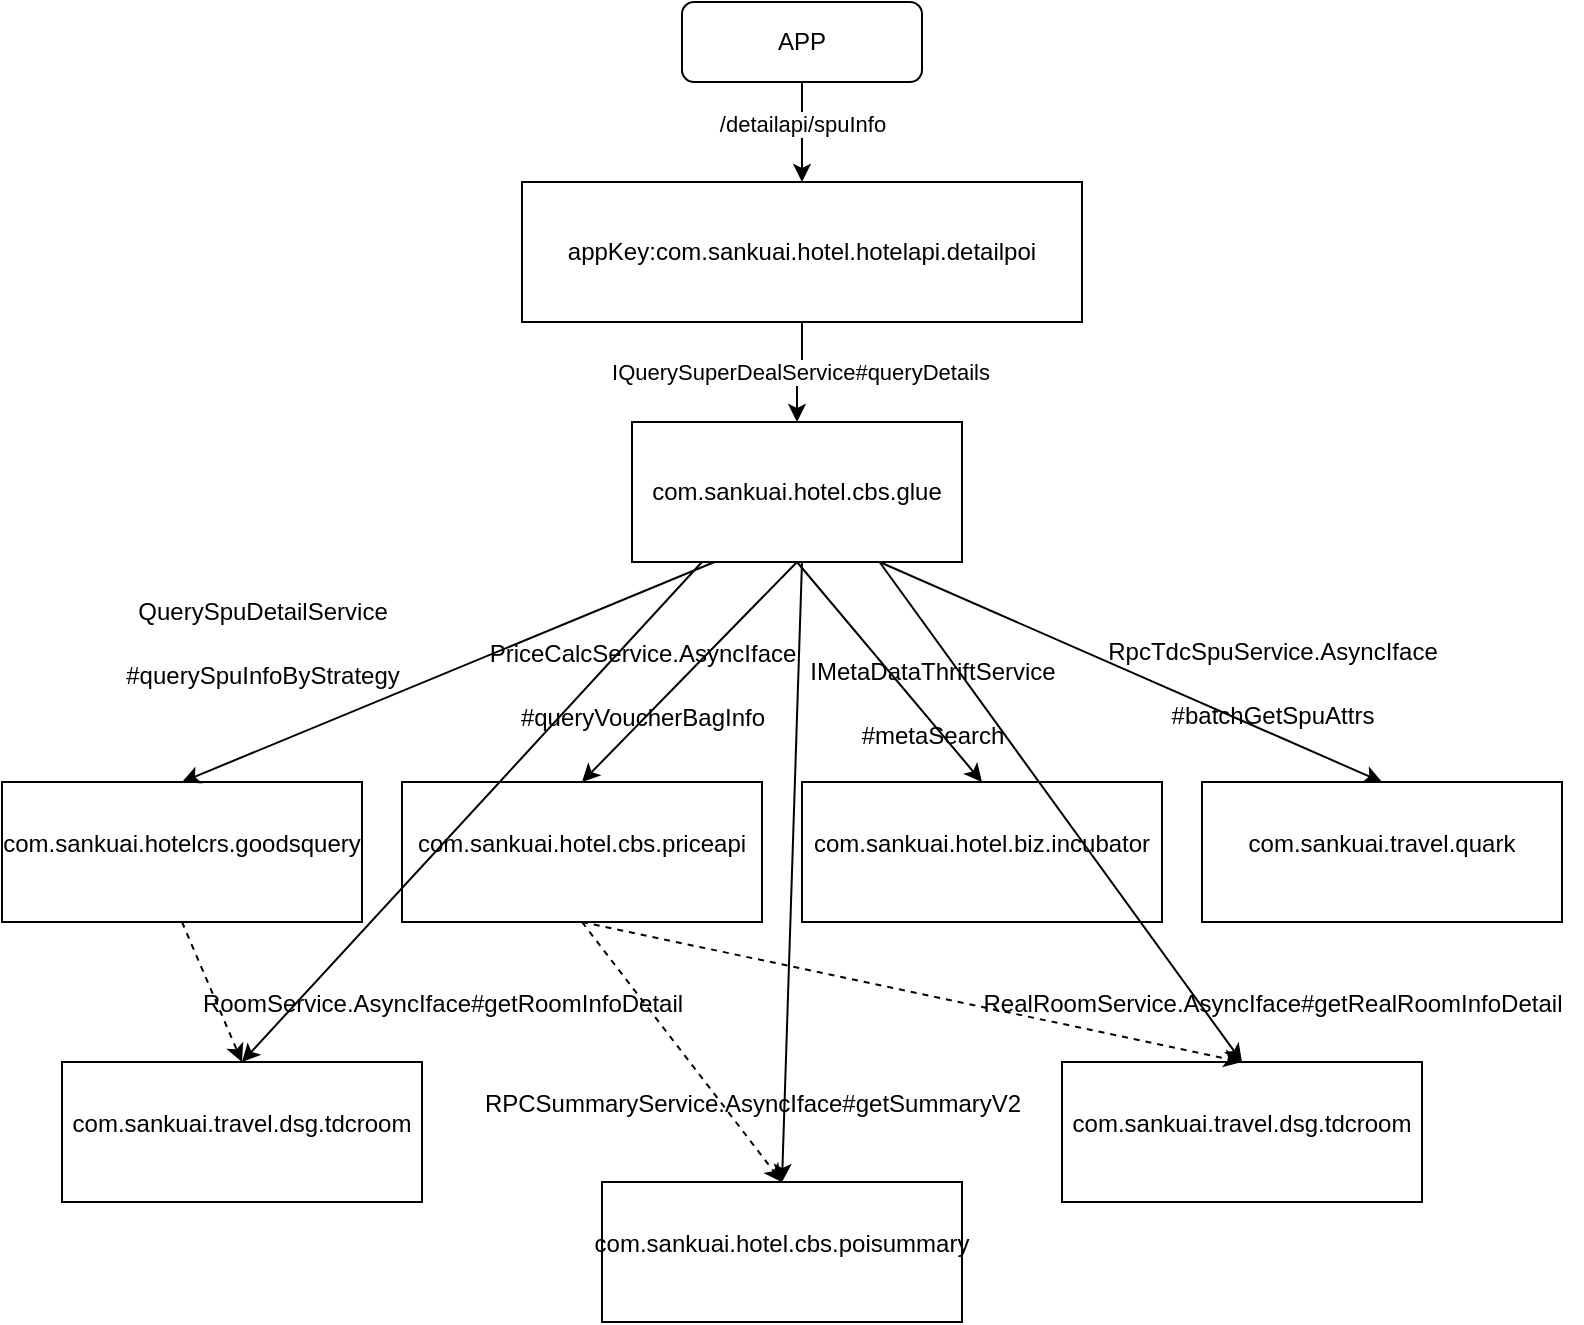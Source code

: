 <mxfile version="21.2.9" type="github">
  <diagram name="第 1 页" id="te5lLaXEVIapnKKBv4Zx">
    <mxGraphModel dx="1244" dy="695" grid="1" gridSize="10" guides="1" tooltips="1" connect="1" arrows="1" fold="1" page="1" pageScale="1" pageWidth="827" pageHeight="1169" math="0" shadow="0">
      <root>
        <mxCell id="0" />
        <mxCell id="1" parent="0" />
        <mxCell id="b-kPjW1G-giLgHTCQ-Zv-9" value="IQuerySuperDealService#queryDetails" style="edgeStyle=orthogonalEdgeStyle;rounded=0;orthogonalLoop=1;jettySize=auto;html=1;exitX=0.5;exitY=1;exitDx=0;exitDy=0;entryX=0.5;entryY=0;entryDx=0;entryDy=0;" edge="1" parent="1" source="b-kPjW1G-giLgHTCQ-Zv-3" target="b-kPjW1G-giLgHTCQ-Zv-7">
          <mxGeometry relative="1" as="geometry" />
        </mxCell>
        <mxCell id="b-kPjW1G-giLgHTCQ-Zv-3" value="appKey:com.sankuai.hotel.hotelapi.detailpoi" style="rounded=0;whiteSpace=wrap;html=1;" vertex="1" parent="1">
          <mxGeometry x="290" y="160" width="280" height="70" as="geometry" />
        </mxCell>
        <mxCell id="b-kPjW1G-giLgHTCQ-Zv-5" style="edgeStyle=orthogonalEdgeStyle;rounded=0;orthogonalLoop=1;jettySize=auto;html=1;" edge="1" parent="1" source="b-kPjW1G-giLgHTCQ-Zv-4" target="b-kPjW1G-giLgHTCQ-Zv-3">
          <mxGeometry relative="1" as="geometry" />
        </mxCell>
        <mxCell id="b-kPjW1G-giLgHTCQ-Zv-6" value="/detailapi/spuInfo" style="edgeLabel;html=1;align=center;verticalAlign=middle;resizable=0;points=[];" vertex="1" connectable="0" parent="b-kPjW1G-giLgHTCQ-Zv-5">
          <mxGeometry x="-0.022" y="-1" relative="1" as="geometry">
            <mxPoint x="1" y="-4" as="offset" />
          </mxGeometry>
        </mxCell>
        <mxCell id="b-kPjW1G-giLgHTCQ-Zv-4" value="APP" style="rounded=1;whiteSpace=wrap;html=1;" vertex="1" parent="1">
          <mxGeometry x="370" y="70" width="120" height="40" as="geometry" />
        </mxCell>
        <mxCell id="b-kPjW1G-giLgHTCQ-Zv-7" value="com.sankuai.hotel.cbs.glue" style="rounded=0;whiteSpace=wrap;html=1;" vertex="1" parent="1">
          <mxGeometry x="345" y="280" width="165" height="70" as="geometry" />
        </mxCell>
        <mxCell id="b-kPjW1G-giLgHTCQ-Zv-10" value="&lt;p data-pm-slice=&quot;1 1 []&quot; data-node-id=&quot;416c1a8c09084c7a8708ebb3df54d83d&quot; data-diff-id=&quot;ct-diff-id-7fb744c7-1588-441c-9cd9-5553ef7c1e2e&quot; style=&quot;min-height: 24px;margin: 8px 0;&quot;&gt;com.sankuai.hotelcrs.goodsquery&lt;/p&gt;&lt;span&gt;&lt;/span&gt;" style="rounded=0;whiteSpace=wrap;html=1;" vertex="1" parent="1">
          <mxGeometry x="30" y="460" width="180" height="70" as="geometry" />
        </mxCell>
        <mxCell id="b-kPjW1G-giLgHTCQ-Zv-13" value="" style="endArrow=classic;html=1;rounded=0;entryX=0.5;entryY=0;entryDx=0;entryDy=0;exitX=0.25;exitY=1;exitDx=0;exitDy=0;" edge="1" parent="1" source="b-kPjW1G-giLgHTCQ-Zv-7" target="b-kPjW1G-giLgHTCQ-Zv-10">
          <mxGeometry width="50" height="50" relative="1" as="geometry">
            <mxPoint x="390" y="390" as="sourcePoint" />
            <mxPoint x="440" y="340" as="targetPoint" />
          </mxGeometry>
        </mxCell>
        <mxCell id="b-kPjW1G-giLgHTCQ-Zv-14" value="&lt;p data-pm-slice=&quot;1 1 []&quot; data-node-id=&quot;416c1a8c09084c7a8708ebb3df54d83d&quot; data-diff-id=&quot;ct-diff-id-7fb744c7-1588-441c-9cd9-5553ef7c1e2e&quot; style=&quot;min-height: 24px;margin: 8px 0;&quot;&gt;&lt;span style=&quot;background-color: initial;&quot;&gt;com.sankuai.hotel.biz.incubator&lt;/span&gt;&lt;br&gt;&lt;/p&gt;&lt;span&gt;&lt;/span&gt;" style="rounded=0;whiteSpace=wrap;html=1;" vertex="1" parent="1">
          <mxGeometry x="430" y="460" width="180" height="70" as="geometry" />
        </mxCell>
        <mxCell id="b-kPjW1G-giLgHTCQ-Zv-15" value="" style="endArrow=classic;html=1;rounded=0;entryX=0.5;entryY=0;entryDx=0;entryDy=0;exitX=0.5;exitY=1;exitDx=0;exitDy=0;" edge="1" parent="1" target="b-kPjW1G-giLgHTCQ-Zv-14" source="b-kPjW1G-giLgHTCQ-Zv-7">
          <mxGeometry width="50" height="50" relative="1" as="geometry">
            <mxPoint x="576" y="350" as="sourcePoint" />
            <mxPoint x="630" y="340" as="targetPoint" />
          </mxGeometry>
        </mxCell>
        <mxCell id="b-kPjW1G-giLgHTCQ-Zv-16" value="&lt;p data-pm-slice=&quot;1 1 []&quot; data-node-id=&quot;416c1a8c09084c7a8708ebb3df54d83d&quot; data-diff-id=&quot;ct-diff-id-7fb744c7-1588-441c-9cd9-5553ef7c1e2e&quot; style=&quot;min-height: 24px;margin: 8px 0;&quot;&gt;&lt;span style=&quot;background-color: initial;&quot;&gt;com.sankuai.travel.quark&lt;/span&gt;&lt;br&gt;&lt;/p&gt;&lt;span&gt;&lt;/span&gt;" style="rounded=0;whiteSpace=wrap;html=1;" vertex="1" parent="1">
          <mxGeometry x="630" y="460" width="180" height="70" as="geometry" />
        </mxCell>
        <mxCell id="b-kPjW1G-giLgHTCQ-Zv-17" value="" style="endArrow=classic;html=1;rounded=0;entryX=0.5;entryY=0;entryDx=0;entryDy=0;exitX=0.75;exitY=1;exitDx=0;exitDy=0;" edge="1" parent="1" target="b-kPjW1G-giLgHTCQ-Zv-16" source="b-kPjW1G-giLgHTCQ-Zv-7">
          <mxGeometry width="50" height="50" relative="1" as="geometry">
            <mxPoint x="766" y="350" as="sourcePoint" />
            <mxPoint x="820" y="340" as="targetPoint" />
          </mxGeometry>
        </mxCell>
        <mxCell id="b-kPjW1G-giLgHTCQ-Zv-439" value="&lt;p data-pm-slice=&quot;1 1 []&quot; data-node-id=&quot;416c1a8c09084c7a8708ebb3df54d83d&quot; data-diff-id=&quot;ct-diff-id-7fb744c7-1588-441c-9cd9-5553ef7c1e2e&quot; style=&quot;min-height: 24px;margin: 8px 0;&quot;&gt;&lt;span style=&quot;background-color: initial;&quot;&gt;com.sankuai.hotel.cbs.priceapi&lt;/span&gt;&lt;br&gt;&lt;/p&gt;&lt;span&gt;&lt;/span&gt;" style="rounded=0;whiteSpace=wrap;html=1;" vertex="1" parent="1">
          <mxGeometry x="230" y="460" width="180" height="70" as="geometry" />
        </mxCell>
        <mxCell id="b-kPjW1G-giLgHTCQ-Zv-440" value="" style="endArrow=classic;html=1;rounded=0;entryX=0.5;entryY=0;entryDx=0;entryDy=0;exitX=0.5;exitY=1;exitDx=0;exitDy=0;" edge="1" parent="1" target="b-kPjW1G-giLgHTCQ-Zv-439" source="b-kPjW1G-giLgHTCQ-Zv-7">
          <mxGeometry width="50" height="50" relative="1" as="geometry">
            <mxPoint x="571" y="350" as="sourcePoint" />
            <mxPoint x="625" y="340" as="targetPoint" />
          </mxGeometry>
        </mxCell>
        <mxCell id="b-kPjW1G-giLgHTCQ-Zv-441" value="&lt;p data-pm-slice=&quot;1 1 []&quot; data-node-id=&quot;416c1a8c09084c7a8708ebb3df54d83d&quot; data-diff-id=&quot;ct-diff-id-7fb744c7-1588-441c-9cd9-5553ef7c1e2e&quot; style=&quot;min-height: 24px;margin: 8px 0;&quot;&gt;&lt;span style=&quot;background-color: initial;&quot;&gt;com.sankuai.travel.dsg.tdcroom&lt;/span&gt;&lt;br&gt;&lt;/p&gt;&lt;span&gt;&lt;/span&gt;" style="rounded=0;whiteSpace=wrap;html=1;" vertex="1" parent="1">
          <mxGeometry x="60" y="600" width="180" height="70" as="geometry" />
        </mxCell>
        <mxCell id="b-kPjW1G-giLgHTCQ-Zv-442" value="" style="endArrow=classic;html=1;rounded=0;entryX=0.5;entryY=0;entryDx=0;entryDy=0;" edge="1" parent="1" target="b-kPjW1G-giLgHTCQ-Zv-441">
          <mxGeometry width="50" height="50" relative="1" as="geometry">
            <mxPoint x="380" y="350" as="sourcePoint" />
            <mxPoint x="494" y="510" as="targetPoint" />
          </mxGeometry>
        </mxCell>
        <mxCell id="b-kPjW1G-giLgHTCQ-Zv-443" value="&lt;p data-pm-slice=&quot;1 1 []&quot; data-node-id=&quot;416c1a8c09084c7a8708ebb3df54d83d&quot; data-diff-id=&quot;ct-diff-id-7fb744c7-1588-441c-9cd9-5553ef7c1e2e&quot; style=&quot;min-height: 24px;margin: 8px 0;&quot;&gt;&lt;span style=&quot;background-color: initial;&quot;&gt;com.sankuai.travel.dsg.tdcroom&lt;/span&gt;&lt;br&gt;&lt;/p&gt;&lt;span&gt;&lt;/span&gt;" style="rounded=0;whiteSpace=wrap;html=1;" vertex="1" parent="1">
          <mxGeometry x="560" y="600" width="180" height="70" as="geometry" />
        </mxCell>
        <mxCell id="b-kPjW1G-giLgHTCQ-Zv-444" value="" style="endArrow=classic;html=1;rounded=0;entryX=0.5;entryY=0;entryDx=0;entryDy=0;exitX=0.75;exitY=1;exitDx=0;exitDy=0;" edge="1" parent="1" target="b-kPjW1G-giLgHTCQ-Zv-443" source="b-kPjW1G-giLgHTCQ-Zv-7">
          <mxGeometry width="50" height="50" relative="1" as="geometry">
            <mxPoint x="490" y="330" as="sourcePoint" />
            <mxPoint x="956.5" y="540" as="targetPoint" />
          </mxGeometry>
        </mxCell>
        <mxCell id="b-kPjW1G-giLgHTCQ-Zv-447" value="&lt;p data-pm-slice=&quot;1 1 []&quot; data-node-id=&quot;416c1a8c09084c7a8708ebb3df54d83d&quot; data-diff-id=&quot;ct-diff-id-7fb744c7-1588-441c-9cd9-5553ef7c1e2e&quot; style=&quot;min-height: 24px;margin: 8px 0;&quot;&gt;&lt;span style=&quot;background-color: initial;&quot;&gt;com.sankuai.hotel.cbs.poisummary&lt;/span&gt;&lt;br&gt;&lt;/p&gt;&lt;span&gt;&lt;/span&gt;" style="rounded=0;whiteSpace=wrap;html=1;" vertex="1" parent="1">
          <mxGeometry x="330" y="660" width="180" height="70" as="geometry" />
        </mxCell>
        <mxCell id="b-kPjW1G-giLgHTCQ-Zv-448" value="" style="endArrow=classic;html=1;rounded=0;entryX=0.5;entryY=0;entryDx=0;entryDy=0;" edge="1" parent="1" target="b-kPjW1G-giLgHTCQ-Zv-447">
          <mxGeometry width="50" height="50" relative="1" as="geometry">
            <mxPoint x="430" y="350" as="sourcePoint" />
            <mxPoint x="710" y="480" as="targetPoint" />
          </mxGeometry>
        </mxCell>
        <mxCell id="b-kPjW1G-giLgHTCQ-Zv-449" style="edgeStyle=orthogonalEdgeStyle;rounded=0;orthogonalLoop=1;jettySize=auto;html=1;exitX=0.5;exitY=1;exitDx=0;exitDy=0;" edge="1" parent="1" source="b-kPjW1G-giLgHTCQ-Zv-14" target="b-kPjW1G-giLgHTCQ-Zv-14">
          <mxGeometry relative="1" as="geometry" />
        </mxCell>
        <mxCell id="b-kPjW1G-giLgHTCQ-Zv-450" value="" style="endArrow=classic;html=1;rounded=0;dashed=1;exitX=0.5;exitY=1;exitDx=0;exitDy=0;entryX=0.5;entryY=0;entryDx=0;entryDy=0;" edge="1" parent="1" source="b-kPjW1G-giLgHTCQ-Zv-10" target="b-kPjW1G-giLgHTCQ-Zv-441">
          <mxGeometry width="50" height="50" relative="1" as="geometry">
            <mxPoint x="380" y="580" as="sourcePoint" />
            <mxPoint x="130" y="770" as="targetPoint" />
          </mxGeometry>
        </mxCell>
        <mxCell id="b-kPjW1G-giLgHTCQ-Zv-451" value="&lt;p data-pm-slice=&quot;1 1 []&quot; data-node-id=&quot;ec4c968a810149fca888fff5a422b68d&quot; data-diff-id=&quot;ct-diff-id-9c0ffd04-2bfc-424b-81ab-177176911fce&quot; style=&quot;min-height: 24px;margin: 8px 0;&quot;&gt;RoomService.AsyncIface#getRoomInfoDetail&lt;/p&gt;" style="text;html=1;align=center;verticalAlign=middle;resizable=0;points=[];autosize=1;strokeColor=none;fillColor=none;" vertex="1" parent="1">
          <mxGeometry x="120" y="550" width="260" height="50" as="geometry" />
        </mxCell>
        <mxCell id="b-kPjW1G-giLgHTCQ-Zv-452" value="&lt;p data-pm-slice=&quot;1 1 []&quot; data-node-id=&quot;6f4846d404474cb08e4b2e87b01041e4&quot; data-diff-id=&quot;ct-diff-id-224bd93c-d3d4-4278-98b8-cdc82fc1fc92&quot; style=&quot;min-height: 24px; margin: 8px 0px; line-height: 140%;&quot;&gt;PriceCalcService.AsyncIface&lt;/p&gt;&lt;p data-pm-slice=&quot;1 1 []&quot; data-node-id=&quot;6f4846d404474cb08e4b2e87b01041e4&quot; data-diff-id=&quot;ct-diff-id-224bd93c-d3d4-4278-98b8-cdc82fc1fc92&quot; style=&quot;min-height: 24px; margin: 8px 0px; line-height: 140%;&quot;&gt;&lt;span style=&quot;background-color: initial;&quot;&gt;#queryVoucherBagInfo&lt;/span&gt;&lt;/p&gt;" style="text;html=1;align=center;verticalAlign=middle;resizable=0;points=[];autosize=1;strokeColor=none;fillColor=none;" vertex="1" parent="1">
          <mxGeometry x="260" y="370" width="180" height="90" as="geometry" />
        </mxCell>
        <mxCell id="b-kPjW1G-giLgHTCQ-Zv-454" value="&lt;p data-pm-slice=&quot;1 1 []&quot; data-node-id=&quot;f921bea7568c48028004a6b28798a2d1&quot; data-diff-id=&quot;ct-diff-id-1ecf6e74-4cde-4699-a5a4-f63dda41691b&quot; style=&quot;min-height: 24px;margin: 8px 0;&quot;&gt;QuerySpuDetailService&lt;/p&gt;&lt;p data-pm-slice=&quot;1 1 []&quot; data-node-id=&quot;f921bea7568c48028004a6b28798a2d1&quot; data-diff-id=&quot;ct-diff-id-1ecf6e74-4cde-4699-a5a4-f63dda41691b&quot; style=&quot;min-height: 24px;margin: 8px 0;&quot;&gt;#querySpuInfoByStrategy&lt;/p&gt;&lt;span&gt;&lt;/span&gt;" style="text;html=1;align=center;verticalAlign=middle;resizable=0;points=[];autosize=1;strokeColor=none;fillColor=none;" vertex="1" parent="1">
          <mxGeometry x="80" y="350" width="160" height="90" as="geometry" />
        </mxCell>
        <mxCell id="b-kPjW1G-giLgHTCQ-Zv-456" value="&lt;p data-pm-slice=&quot;1 1 []&quot; data-node-id=&quot;2afe40929abc4248b4aa8c90020f1598&quot; data-diff-id=&quot;ct-diff-id-696d2620-c42a-436b-a85e-00c7c9fb67f0&quot; style=&quot;min-height: 24px;margin: 8px 0;&quot;&gt;RPCSummaryService.AsyncIface#getSummaryV2&lt;/p&gt;" style="text;html=1;align=center;verticalAlign=middle;resizable=0;points=[];autosize=1;strokeColor=none;fillColor=none;" vertex="1" parent="1">
          <mxGeometry x="260" y="600" width="290" height="50" as="geometry" />
        </mxCell>
        <mxCell id="b-kPjW1G-giLgHTCQ-Zv-457" value="" style="endArrow=classic;html=1;rounded=0;entryX=0.5;entryY=0;entryDx=0;entryDy=0;exitX=0.5;exitY=1;exitDx=0;exitDy=0;dashed=1;" edge="1" parent="1" source="b-kPjW1G-giLgHTCQ-Zv-439" target="b-kPjW1G-giLgHTCQ-Zv-447">
          <mxGeometry width="50" height="50" relative="1" as="geometry">
            <mxPoint x="380" y="470" as="sourcePoint" />
            <mxPoint x="430" y="420" as="targetPoint" />
          </mxGeometry>
        </mxCell>
        <mxCell id="b-kPjW1G-giLgHTCQ-Zv-458" value="" style="endArrow=classic;html=1;rounded=0;entryX=0.5;entryY=0;entryDx=0;entryDy=0;exitX=0.5;exitY=1;exitDx=0;exitDy=0;dashed=1;" edge="1" parent="1" source="b-kPjW1G-giLgHTCQ-Zv-439" target="b-kPjW1G-giLgHTCQ-Zv-443">
          <mxGeometry width="50" height="50" relative="1" as="geometry">
            <mxPoint x="330" y="540" as="sourcePoint" />
            <mxPoint x="430" y="670" as="targetPoint" />
          </mxGeometry>
        </mxCell>
        <mxCell id="b-kPjW1G-giLgHTCQ-Zv-459" value="&lt;p data-pm-slice=&quot;1 1 []&quot; data-node-id=&quot;c487469585514fd39bf1285dad32f1dc&quot; data-diff-id=&quot;ct-diff-id-f909e49d-0126-4a22-b86d-51fea97364e3&quot; style=&quot;min-height: 24px;margin: 8px 0;&quot;&gt;RealRoomService.AsyncIface#getRealRoomInfoDetail&lt;/p&gt;" style="text;html=1;align=center;verticalAlign=middle;resizable=0;points=[];autosize=1;strokeColor=none;fillColor=none;" vertex="1" parent="1">
          <mxGeometry x="510" y="550" width="310" height="50" as="geometry" />
        </mxCell>
        <mxCell id="b-kPjW1G-giLgHTCQ-Zv-460" value="&lt;p data-pm-slice=&quot;1 1 []&quot; data-node-id=&quot;98737f3808ec480fb9c54ec5af5dccb6&quot; data-diff-id=&quot;ct-diff-id-3b97614a-cfca-4fbb-b110-ff2a0c91733c&quot; style=&quot;min-height: 24px;margin: 8px 0;&quot;&gt;IMetaDataThriftService&lt;/p&gt;&lt;p data-pm-slice=&quot;1 1 []&quot; data-node-id=&quot;98737f3808ec480fb9c54ec5af5dccb6&quot; data-diff-id=&quot;ct-diff-id-3b97614a-cfca-4fbb-b110-ff2a0c91733c&quot; style=&quot;min-height: 24px;margin: 8px 0;&quot;&gt;#metaSearch&lt;/p&gt;" style="text;html=1;align=center;verticalAlign=middle;resizable=0;points=[];autosize=1;strokeColor=none;fillColor=none;" vertex="1" parent="1">
          <mxGeometry x="420" y="380" width="150" height="90" as="geometry" />
        </mxCell>
        <mxCell id="b-kPjW1G-giLgHTCQ-Zv-461" value="&lt;p data-pm-slice=&quot;1 1 []&quot; data-node-id=&quot;7707a0afa4ba4280a67be022f0b09c9b&quot; data-diff-id=&quot;ct-diff-id-d63c27f4-3e21-43ef-884b-21667c741ad2&quot; style=&quot;min-height: 24px;margin: 8px 0;&quot;&gt;RpcTdcSpuService.AsyncIface&lt;/p&gt;&lt;p data-pm-slice=&quot;1 1 []&quot; data-node-id=&quot;7707a0afa4ba4280a67be022f0b09c9b&quot; data-diff-id=&quot;ct-diff-id-d63c27f4-3e21-43ef-884b-21667c741ad2&quot; style=&quot;min-height: 24px;margin: 8px 0;&quot;&gt;#batchGetSpuAttrs&lt;/p&gt;" style="text;html=1;align=center;verticalAlign=middle;resizable=0;points=[];autosize=1;strokeColor=none;fillColor=none;" vertex="1" parent="1">
          <mxGeometry x="570" y="370" width="190" height="90" as="geometry" />
        </mxCell>
      </root>
    </mxGraphModel>
  </diagram>
</mxfile>
